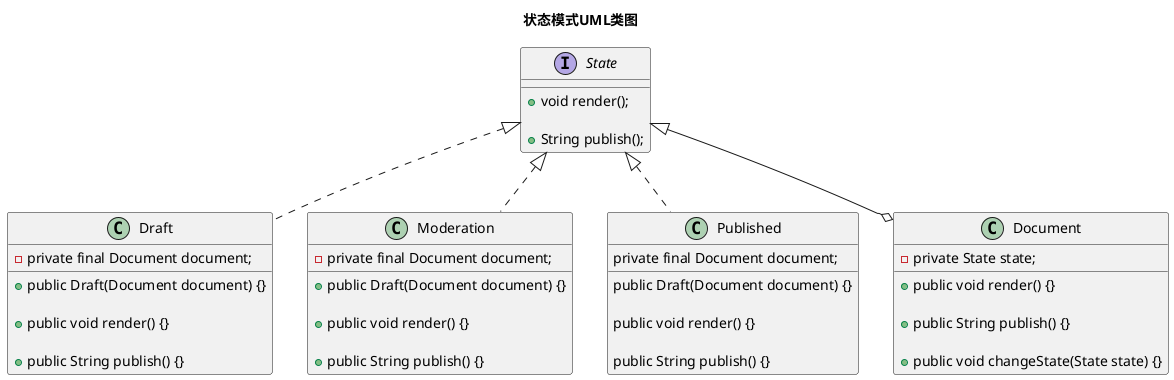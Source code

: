 @startuml

Title "状态模式UML类图"

interface State

State <|.. Draft
State <|.. Moderation
State <|.. Published

State <|--o Document

interface State {

    +void render();

    +String publish();
}

class Document {

    -private State state;

    +public void render() {}

    +public String publish() {}

    +public void changeState(State state) {}
}

class Draft {
                                                                                                  
    -private final Document document;

    +public Draft(Document document) {}

    +public void render() {}

    +public String publish() {}
}

class Moderation {

    -private final Document document;

    +public Draft(Document document) {}

    +public void render() {}

    +public String publish() {}
}

class Published {

    private final Document document;

    public Draft(Document document) {}

    public void render() {}

    public String publish() {}
}


@enduml